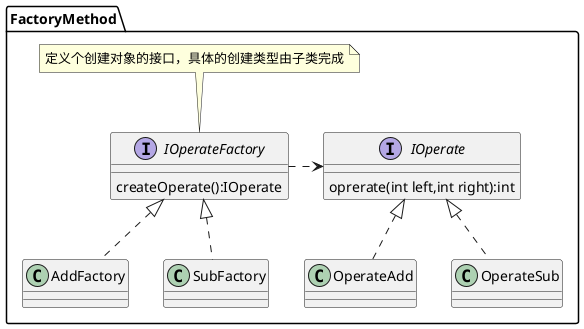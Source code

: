 @startuml
package FactoryMethod{
    interface IOperate{
        oprerate(int left,int right):int
    }
    class OperateAdd implements IOperate
    class OperateSub implements IOperate

    interface IOperateFactory{
        createOperate():IOperate
    }
    note top:定义个创建对象的接口，具体的创建类型由子类完成
    class AddFactory implements IOperateFactory
    class SubFactory implements IOperateFactory

    IOperateFactory .> IOperate
}
@enduml